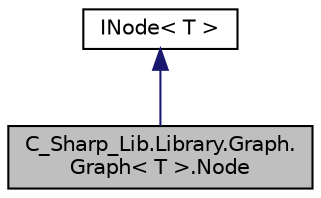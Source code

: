 digraph "C_Sharp_Lib.Library.Graph.Graph&lt; T &gt;.Node"
{
 // LATEX_PDF_SIZE
  edge [fontname="Helvetica",fontsize="10",labelfontname="Helvetica",labelfontsize="10"];
  node [fontname="Helvetica",fontsize="10",shape=record];
  Node1 [label="C_Sharp_Lib.Library.Graph.\lGraph\< T \>.Node",height=0.2,width=0.4,color="black", fillcolor="grey75", style="filled", fontcolor="black",tooltip=" "];
  Node2 -> Node1 [dir="back",color="midnightblue",fontsize="10",style="solid",fontname="Helvetica"];
  Node2 [label="INode\< T \>",height=0.2,width=0.4,color="black", fillcolor="white", style="filled",URL="$interface_c___sharp___lib_1_1_library_1_1_graph_1_1_i_node.html",tooltip=" "];
}
